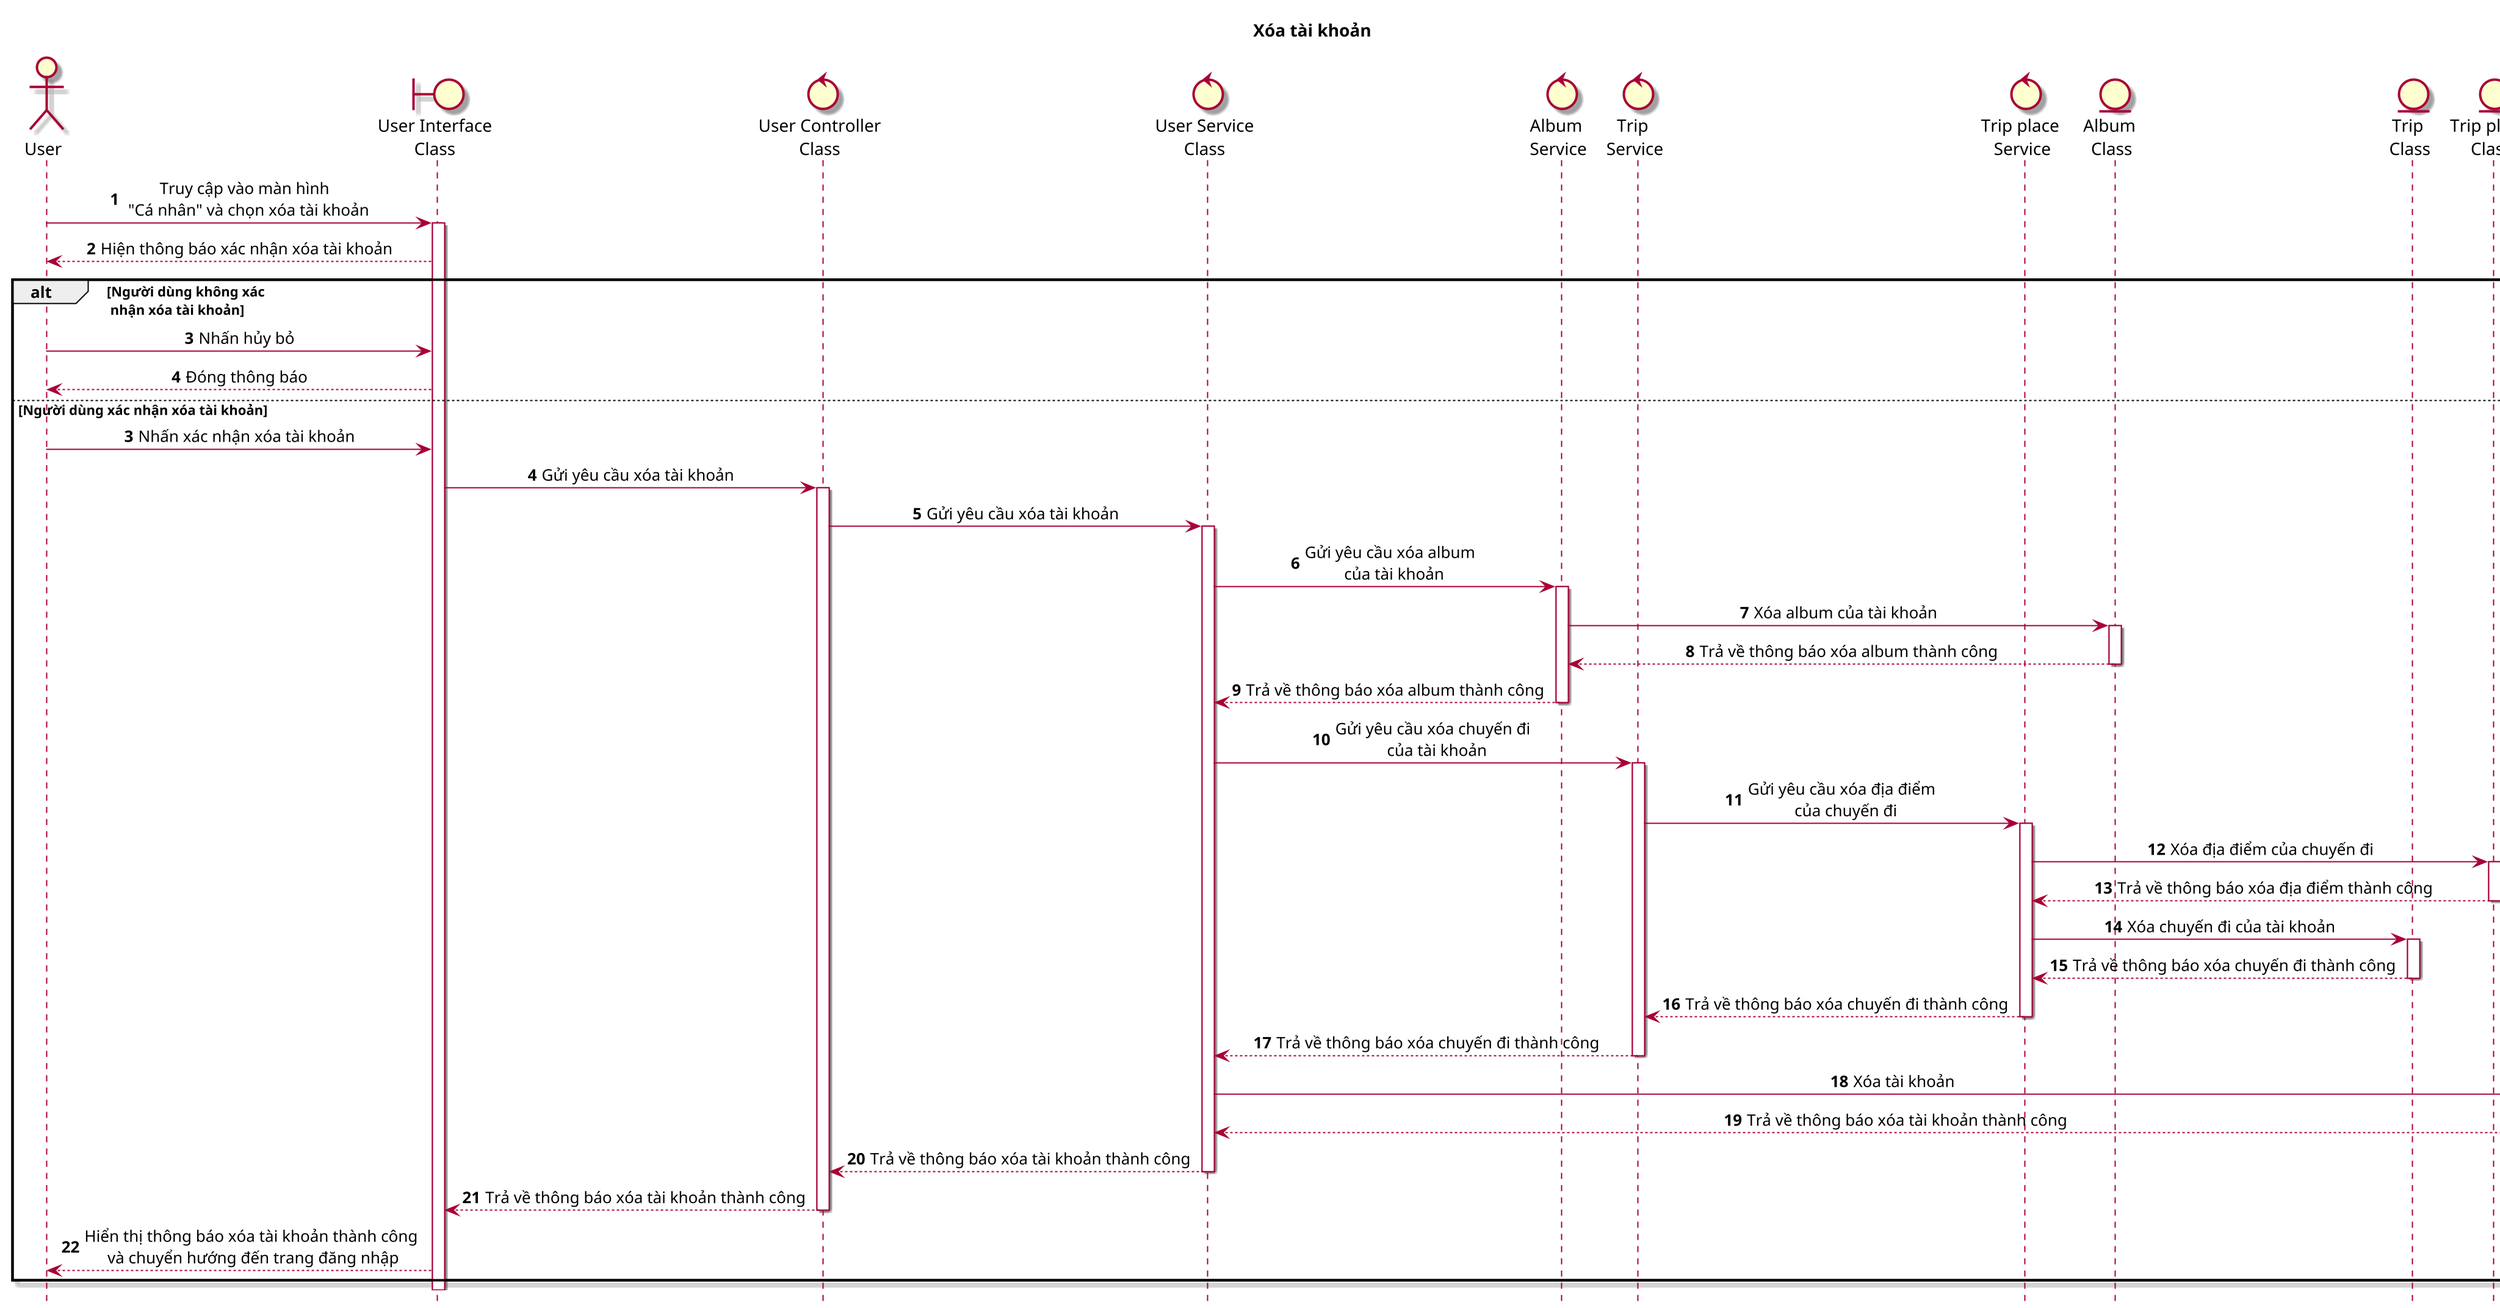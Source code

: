 @startuml SEQ05_XoaTaiKhoan

    title: Xóa tài khoản

    skin rose
    scale 2
    skinparam sequenceMessageAlign center
    hide footbox

    autonumber

    actor "User" as user
    boundary "User Interface\nClass" as ui
    control "User Controller\nClass" as ctr
    control "User Service\nClass" as userSv
    control "Album \nService" as albumSv
    control "Trip \nService" as tripSv
    control "Trip place \nService" as tripPlaceSv
    entity "Album \nClass" as albumEnt
    entity "Trip \nClass" as tripEnt
    entity "Trip place \nClass" as tripPlaceEnt
    entity "User \nClass" as userEnt

    user -> ui: Truy cập vào màn hình \n "Cá nhân" và chọn xóa tài khoản
    ui ++
    ui --> user: Hiện thông báo xác nhận xóa tài khoản
    alt Người dùng không xác \n nhận xóa tài khoản
        user -> ui: Nhấn hủy bỏ
        ui --> user: Đóng thông báo
    else Người dùng xác nhận xóa tài khoản

        autonumber 3
        
        user -> ui: Nhấn xác nhận xóa tài khoản
        ui -> ctr: Gửi yêu cầu xóa tài khoản
        ctr ++
        ctr -> userSv: Gửi yêu cầu xóa tài khoản
        userSv ++
        userSv -> albumSv: Gửi yêu cầu xóa album \n của tài khoản
        albumSv ++
        albumSv -> albumEnt: Xóa album của tài khoản
        albumEnt ++
        albumEnt --> albumSv: Trả về thông báo xóa album thành công
        albumEnt --
        albumSv --> userSv: Trả về thông báo xóa album thành công
        albumSv --
        userSv -> tripSv: Gửi yêu cầu xóa chuyến đi \n của tài khoản
        tripSv ++
        tripSv -> tripPlaceSv: Gửi yêu cầu xóa địa điểm \n của chuyến đi
        tripPlaceSv ++
        tripPlaceSv -> tripPlaceEnt: Xóa địa điểm của chuyến đi
        tripPlaceEnt ++
        tripPlaceEnt --> tripPlaceSv: Trả về thông báo xóa địa điểm thành công
        tripPlaceEnt --
        tripPlaceSv -> tripEnt: Xóa chuyến đi của tài khoản
        tripEnt ++
        tripEnt --> tripPlaceSv: Trả về thông báo xóa chuyến đi thành công
        tripEnt --
        tripPlaceSv --> tripSv: Trả về thông báo xóa chuyến đi thành công
        tripPlaceSv --
        tripSv --> userSv: Trả về thông báo xóa chuyến đi thành công
        tripSv --
        userSv -> userEnt: Xóa tài khoản
        userEnt ++
        userEnt --> userSv: Trả về thông báo xóa tài khoản thành công
        userEnt --
        userSv --> ctr: Trả về thông báo xóa tài khoản thành công
        userSv --
        ctr --> ui: Trả về thông báo xóa tài khoản thành công
        ctr--
        ui --> user: Hiển thị thông báo xóa tài khoản thành công\n và chuyển hướng đến trang đăng nhập
        end
@enduml